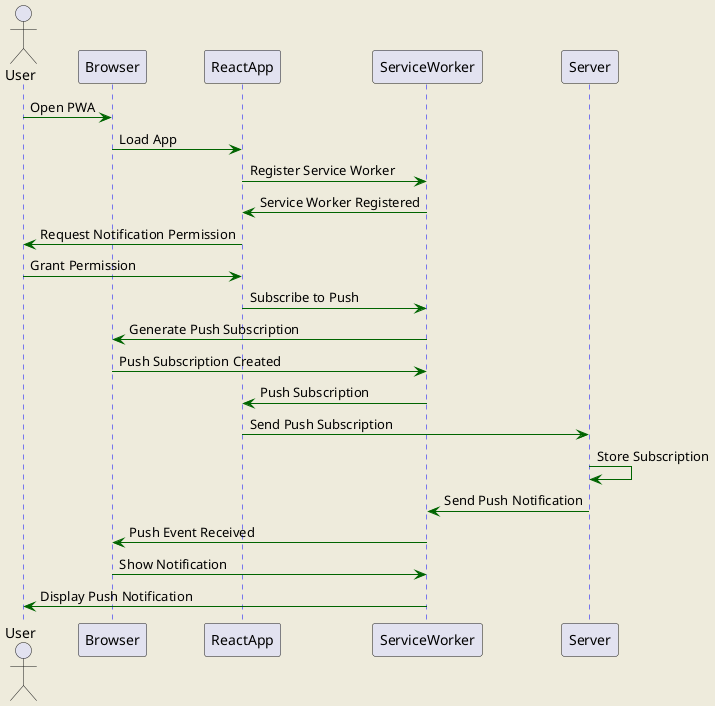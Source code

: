 @startuml
skinparam backgroundColor #EEEBDC

skinparam sequence {
    ArrowColor DarkGreen
    LifeLineBorderColor blue
    LifeLineBackgroundColor #A9DCDF
}

actor User
participant Browser
participant ReactApp
participant ServiceWorker
participant Server

User -> Browser : Open PWA
Browser -> ReactApp : Load App
ReactApp -> ServiceWorker : Register Service Worker
ServiceWorker -> ReactApp : Service Worker Registered

ReactApp -> User : Request Notification Permission
User -> ReactApp : Grant Permission
ReactApp -> ServiceWorker : Subscribe to Push
ServiceWorker -> Browser : Generate Push Subscription
Browser -> ServiceWorker : Push Subscription Created
ServiceWorker -> ReactApp : Push Subscription

ReactApp -> Server : Send Push Subscription
Server -> Server : Store Subscription

Server -> ServiceWorker : Send Push Notification
ServiceWorker -> Browser : Push Event Received
Browser -> ServiceWorker : Show Notification

ServiceWorker -> User : Display Push Notification

@enduml
